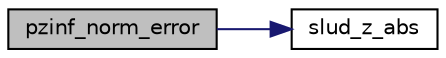 digraph "pzinf_norm_error"
{
 // LATEX_PDF_SIZE
  edge [fontname="Helvetica",fontsize="10",labelfontname="Helvetica",labelfontsize="10"];
  node [fontname="Helvetica",fontsize="10",shape=record];
  rankdir="LR";
  Node1 [label="pzinf_norm_error",height=0.2,width=0.4,color="black", fillcolor="grey75", style="filled", fontcolor="black",tooltip="Check the inf-norm of the error vector."];
  Node1 -> Node2 [color="midnightblue",fontsize="10",style="solid",fontname="Helvetica"];
  Node2 [label="slud_z_abs",height=0.2,width=0.4,color="black", fillcolor="white", style="filled",URL="$dcomplex_8h.html#a46ea40bba28b5407ef32348873587354",tooltip=" "];
}
